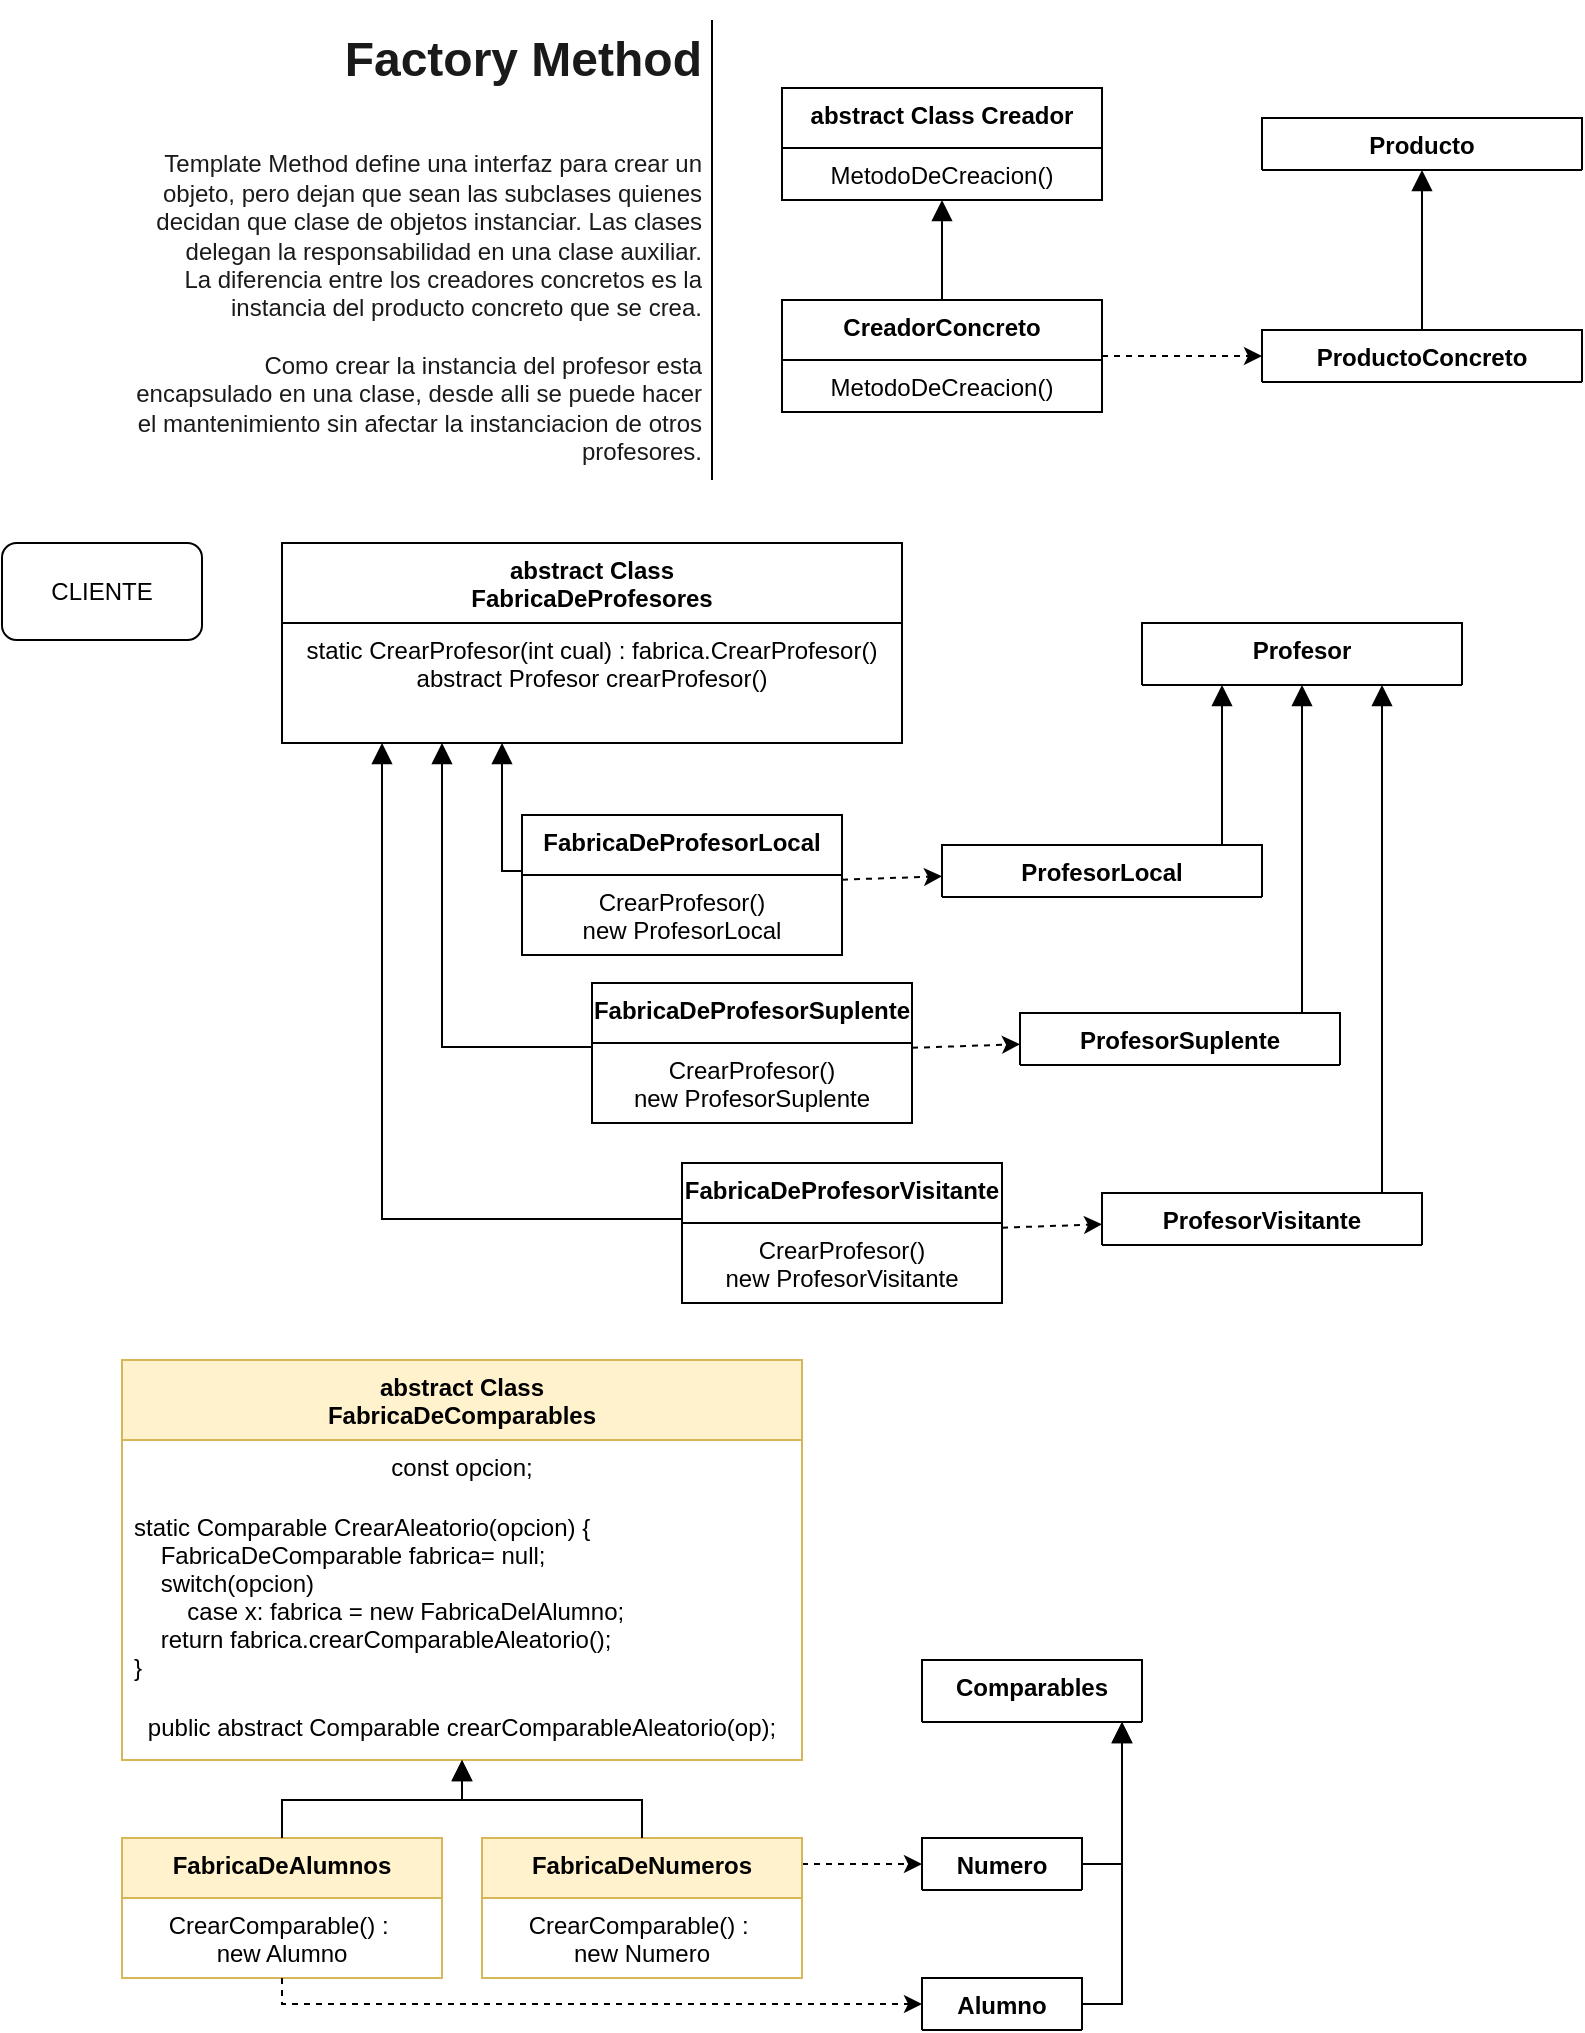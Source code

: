 <mxfile version="14.7.9" type="github" pages="2">
  <diagram name="3 Factory Method" id="yo1kNuvH8dFRnXLUA40o">
    <mxGraphModel dx="868" dy="463" grid="1" gridSize="10" guides="1" tooltips="1" connect="1" arrows="1" fold="1" page="1" pageScale="1" pageWidth="850" pageHeight="1100" math="0" shadow="0">
      <root>
        <mxCell id="AaRRUuPXGWxMk3QRpt-g-0" />
        <mxCell id="AaRRUuPXGWxMk3QRpt-g-1" parent="AaRRUuPXGWxMk3QRpt-g-0" />
        <mxCell id="AaRRUuPXGWxMk3QRpt-g-2" value="abstract Class Creador" style="swimlane;fontStyle=1;align=center;verticalAlign=top;childLayout=stackLayout;horizontal=1;startSize=30;horizontalStack=0;resizeParent=1;resizeParentMax=0;resizeLast=0;collapsible=1;marginBottom=0;" parent="AaRRUuPXGWxMk3QRpt-g-1" vertex="1">
          <mxGeometry x="410" y="44" width="160" height="56" as="geometry" />
        </mxCell>
        <mxCell id="AaRRUuPXGWxMk3QRpt-g-3" value="MetodoDeCreacion()" style="text;strokeColor=none;fillColor=none;align=center;verticalAlign=top;spacingLeft=4;spacingRight=4;overflow=hidden;rotatable=0;points=[[0,0.5],[1,0.5]];portConstraint=eastwest;" parent="AaRRUuPXGWxMk3QRpt-g-2" vertex="1">
          <mxGeometry y="30" width="160" height="26" as="geometry" />
        </mxCell>
        <mxCell id="AaRRUuPXGWxMk3QRpt-g-5" value="&lt;h1&gt;&lt;font color=&quot;#1a1a1a&quot;&gt;Factory Method&lt;/font&gt;&lt;/h1&gt;&lt;div&gt;&lt;br&gt;&lt;/div&gt;&lt;div&gt;&lt;font color=&quot;#1a1a1a&quot;&gt;Template Method&amp;nbsp;&lt;/font&gt;&lt;span&gt;&lt;font color=&quot;#1a1a1a&quot;&gt;define una interfaz para crear un objeto, pero&amp;nbsp;&lt;/font&gt;&lt;/span&gt;&lt;span style=&quot;color: rgb(26 , 26 , 26)&quot;&gt;dejan que sean las subclases quienes decidan que clase&amp;nbsp;&lt;/span&gt;&lt;span style=&quot;color: rgb(26 , 26 , 26)&quot;&gt;de objetos instanciar.&amp;nbsp;&lt;/span&gt;&lt;span&gt;&lt;font color=&quot;#1a1a1a&quot;&gt;Las clases delegan la responsabilidad en una&amp;nbsp;&lt;/font&gt;&lt;/span&gt;&lt;span style=&quot;color: rgb(26 , 26 , 26)&quot;&gt;clase auxiliar.&lt;/span&gt;&lt;/div&gt;&lt;div&gt;&lt;span style=&quot;color: rgb(26 , 26 , 26)&quot;&gt;La diferencia entre los creadores concretos es la instancia del producto concreto que se crea.&lt;/span&gt;&lt;/div&gt;&lt;div&gt;&lt;span style=&quot;color: rgb(26 , 26 , 26)&quot;&gt;&lt;br&gt;&lt;/span&gt;&lt;/div&gt;&lt;div&gt;&lt;span style=&quot;color: rgb(26 , 26 , 26)&quot;&gt;Como crear la instancia del profesor esta encapsulado en una clase, desde alli se puede hacer el mantenimiento sin afectar la instanciacion de otros profesores.&lt;/span&gt;&lt;/div&gt;&lt;p&gt;&lt;/p&gt;" style="text;html=1;strokeColor=none;fillColor=none;spacing=5;spacingTop=-20;whiteSpace=wrap;overflow=hidden;rounded=0;align=right;" parent="AaRRUuPXGWxMk3QRpt-g-1" vertex="1">
          <mxGeometry x="80" y="10" width="295" height="230" as="geometry" />
        </mxCell>
        <mxCell id="AaRRUuPXGWxMk3QRpt-g-6" value="ProductoConcreto" style="swimlane;fontStyle=1;align=center;verticalAlign=top;childLayout=stackLayout;horizontal=1;startSize=46;horizontalStack=0;resizeParent=1;resizeParentMax=0;resizeLast=0;collapsible=1;marginBottom=0;" parent="AaRRUuPXGWxMk3QRpt-g-1" vertex="1">
          <mxGeometry x="650" y="165" width="160" height="26" as="geometry" />
        </mxCell>
        <mxCell id="AaRRUuPXGWxMk3QRpt-g-9" value="" style="endArrow=none;html=1;endSize=8;entryX=1;entryY=0;entryDx=0;entryDy=0;exitX=1;exitY=1;exitDx=0;exitDy=0;" parent="AaRRUuPXGWxMk3QRpt-g-1" source="AaRRUuPXGWxMk3QRpt-g-5" target="AaRRUuPXGWxMk3QRpt-g-5" edge="1">
          <mxGeometry width="50" height="50" relative="1" as="geometry">
            <mxPoint x="470" y="230" as="sourcePoint" />
            <mxPoint x="520" y="180" as="targetPoint" />
          </mxGeometry>
        </mxCell>
        <mxCell id="AaRRUuPXGWxMk3QRpt-g-10" value="CreadorConcreto" style="swimlane;fontStyle=1;align=center;verticalAlign=top;childLayout=stackLayout;horizontal=1;startSize=30;horizontalStack=0;resizeParent=1;resizeParentMax=0;resizeLast=0;collapsible=1;marginBottom=0;" parent="AaRRUuPXGWxMk3QRpt-g-1" vertex="1">
          <mxGeometry x="410" y="150" width="160" height="56" as="geometry" />
        </mxCell>
        <mxCell id="AaRRUuPXGWxMk3QRpt-g-11" value="MetodoDeCreacion()" style="text;strokeColor=none;fillColor=none;align=center;verticalAlign=top;spacingLeft=4;spacingRight=4;overflow=hidden;rotatable=0;points=[[0,0.5],[1,0.5]];portConstraint=eastwest;" parent="AaRRUuPXGWxMk3QRpt-g-10" vertex="1">
          <mxGeometry y="30" width="160" height="26" as="geometry" />
        </mxCell>
        <mxCell id="AaRRUuPXGWxMk3QRpt-g-12" value="" style="endArrow=block;html=1;endFill=1;endSize=8;edgeStyle=orthogonalEdgeStyle;rounded=0;" parent="AaRRUuPXGWxMk3QRpt-g-1" source="AaRRUuPXGWxMk3QRpt-g-6" target="l-YtCy-cWZxPGC9DYye8-1" edge="1">
          <mxGeometry width="50" height="50" relative="1" as="geometry">
            <mxPoint x="255" y="193" as="sourcePoint" />
            <mxPoint x="305" y="143" as="targetPoint" />
          </mxGeometry>
        </mxCell>
        <mxCell id="AaRRUuPXGWxMk3QRpt-g-25" value="CLIENTE" style="rounded=1;whiteSpace=wrap;html=1;align=center;" parent="AaRRUuPXGWxMk3QRpt-g-1" vertex="1">
          <mxGeometry x="20" y="271.5" width="100" height="48.5" as="geometry" />
        </mxCell>
        <mxCell id="l-YtCy-cWZxPGC9DYye8-0" value="" style="endArrow=classic;html=1;dashed=1;" parent="AaRRUuPXGWxMk3QRpt-g-1" source="AaRRUuPXGWxMk3QRpt-g-10" target="AaRRUuPXGWxMk3QRpt-g-6" edge="1">
          <mxGeometry width="50" height="50" relative="1" as="geometry">
            <mxPoint x="380" y="126" as="sourcePoint" />
            <mxPoint x="430" y="76" as="targetPoint" />
          </mxGeometry>
        </mxCell>
        <mxCell id="l-YtCy-cWZxPGC9DYye8-1" value="Producto" style="swimlane;fontStyle=1;align=center;verticalAlign=top;childLayout=stackLayout;horizontal=1;startSize=46;horizontalStack=0;resizeParent=1;resizeParentMax=0;resizeLast=0;collapsible=1;marginBottom=0;" parent="AaRRUuPXGWxMk3QRpt-g-1" vertex="1">
          <mxGeometry x="650" y="59" width="160" height="26" as="geometry" />
        </mxCell>
        <mxCell id="l-YtCy-cWZxPGC9DYye8-3" value="" style="endArrow=block;html=1;endFill=1;endSize=8;edgeStyle=orthogonalEdgeStyle;rounded=0;" parent="AaRRUuPXGWxMk3QRpt-g-1" source="AaRRUuPXGWxMk3QRpt-g-10" target="AaRRUuPXGWxMk3QRpt-g-2" edge="1">
          <mxGeometry width="50" height="50" relative="1" as="geometry">
            <mxPoint x="255" y="193" as="sourcePoint" />
            <mxPoint x="305" y="143" as="targetPoint" />
          </mxGeometry>
        </mxCell>
        <mxCell id="l-YtCy-cWZxPGC9DYye8-4" value="abstract Class &#xa;FabricaDeProfesores" style="swimlane;fontStyle=1;align=center;verticalAlign=top;childLayout=stackLayout;horizontal=1;startSize=40;horizontalStack=0;resizeParent=1;resizeParentMax=0;resizeLast=0;collapsible=1;marginBottom=0;" parent="AaRRUuPXGWxMk3QRpt-g-1" vertex="1">
          <mxGeometry x="160" y="271.5" width="310" height="100" as="geometry" />
        </mxCell>
        <mxCell id="l-YtCy-cWZxPGC9DYye8-5" value="static CrearProfesor(int cual) : fabrica.CrearProfesor()&#xa;abstract Profesor crearProfesor()" style="text;strokeColor=none;fillColor=none;align=center;verticalAlign=top;spacingLeft=4;spacingRight=4;overflow=hidden;rotatable=0;points=[[0,0.5],[1,0.5]];portConstraint=eastwest;" parent="l-YtCy-cWZxPGC9DYye8-4" vertex="1">
          <mxGeometry y="40" width="310" height="60" as="geometry" />
        </mxCell>
        <mxCell id="l-YtCy-cWZxPGC9DYye8-6" value="ProfesorLocal" style="swimlane;fontStyle=1;align=center;verticalAlign=top;childLayout=stackLayout;horizontal=1;startSize=46;horizontalStack=0;resizeParent=1;resizeParentMax=0;resizeLast=0;collapsible=1;marginBottom=0;" parent="AaRRUuPXGWxMk3QRpt-g-1" vertex="1">
          <mxGeometry x="490" y="422.5" width="160" height="26" as="geometry" />
        </mxCell>
        <mxCell id="l-YtCy-cWZxPGC9DYye8-7" value="FabricaDeProfesorVisitante" style="swimlane;fontStyle=1;align=center;verticalAlign=top;childLayout=stackLayout;horizontal=1;startSize=30;horizontalStack=0;resizeParent=1;resizeParentMax=0;resizeLast=0;collapsible=1;marginBottom=0;" parent="AaRRUuPXGWxMk3QRpt-g-1" vertex="1">
          <mxGeometry x="360" y="581.5" width="160" height="70" as="geometry" />
        </mxCell>
        <mxCell id="l-YtCy-cWZxPGC9DYye8-27" value="CrearProfesor()&#xa;new ProfesorVisitante" style="text;strokeColor=none;fillColor=none;align=center;verticalAlign=top;spacingLeft=4;spacingRight=4;overflow=hidden;rotatable=0;points=[[0,0.5],[1,0.5]];portConstraint=eastwest;" parent="l-YtCy-cWZxPGC9DYye8-7" vertex="1">
          <mxGeometry y="30" width="160" height="40" as="geometry" />
        </mxCell>
        <mxCell id="l-YtCy-cWZxPGC9DYye8-9" value="" style="endArrow=block;html=1;endFill=1;endSize=8;edgeStyle=orthogonalEdgeStyle;rounded=0;" parent="AaRRUuPXGWxMk3QRpt-g-1" source="l-YtCy-cWZxPGC9DYye8-6" target="l-YtCy-cWZxPGC9DYye8-11" edge="1">
          <mxGeometry width="50" height="50" relative="1" as="geometry">
            <mxPoint x="287.5" y="450.5" as="sourcePoint" />
            <mxPoint x="550" y="341.5" as="targetPoint" />
            <Array as="points">
              <mxPoint x="630" y="421.5" />
              <mxPoint x="630" y="421.5" />
            </Array>
          </mxGeometry>
        </mxCell>
        <mxCell id="l-YtCy-cWZxPGC9DYye8-10" value="" style="endArrow=classic;html=1;dashed=1;" parent="AaRRUuPXGWxMk3QRpt-g-1" source="l-YtCy-cWZxPGC9DYye8-16" target="l-YtCy-cWZxPGC9DYye8-6" edge="1">
          <mxGeometry width="50" height="50" relative="1" as="geometry">
            <mxPoint x="412.5" y="383.5" as="sourcePoint" />
            <mxPoint x="462.5" y="333.5" as="targetPoint" />
          </mxGeometry>
        </mxCell>
        <mxCell id="l-YtCy-cWZxPGC9DYye8-11" value="Profesor" style="swimlane;fontStyle=1;align=center;verticalAlign=top;childLayout=stackLayout;horizontal=1;startSize=70;horizontalStack=0;resizeParent=1;resizeParentMax=0;resizeLast=0;collapsible=1;marginBottom=0;" parent="AaRRUuPXGWxMk3QRpt-g-1" vertex="1">
          <mxGeometry x="590" y="311.5" width="160" height="31" as="geometry" />
        </mxCell>
        <mxCell id="l-YtCy-cWZxPGC9DYye8-12" value="" style="endArrow=block;html=1;endFill=1;endSize=8;edgeStyle=orthogonalEdgeStyle;rounded=0;" parent="AaRRUuPXGWxMk3QRpt-g-1" source="l-YtCy-cWZxPGC9DYye8-7" target="l-YtCy-cWZxPGC9DYye8-4" edge="1">
          <mxGeometry width="50" height="50" relative="1" as="geometry">
            <mxPoint x="287.5" y="450.5" as="sourcePoint" />
            <mxPoint x="337.5" y="400.5" as="targetPoint" />
            <Array as="points">
              <mxPoint x="210" y="609.5" />
            </Array>
          </mxGeometry>
        </mxCell>
        <mxCell id="l-YtCy-cWZxPGC9DYye8-13" value="FabricaDeProfesorSuplente" style="swimlane;fontStyle=1;align=center;verticalAlign=top;childLayout=stackLayout;horizontal=1;startSize=30;horizontalStack=0;resizeParent=1;resizeParentMax=0;resizeLast=0;collapsible=1;marginBottom=0;" parent="AaRRUuPXGWxMk3QRpt-g-1" vertex="1">
          <mxGeometry x="315" y="491.5" width="160" height="70" as="geometry" />
        </mxCell>
        <mxCell id="l-YtCy-cWZxPGC9DYye8-26" value="CrearProfesor()&#xa;new ProfesorSuplente" style="text;strokeColor=none;fillColor=none;align=center;verticalAlign=top;spacingLeft=4;spacingRight=4;overflow=hidden;rotatable=0;points=[[0,0.5],[1,0.5]];portConstraint=eastwest;" parent="l-YtCy-cWZxPGC9DYye8-13" vertex="1">
          <mxGeometry y="30" width="160" height="40" as="geometry" />
        </mxCell>
        <mxCell id="l-YtCy-cWZxPGC9DYye8-15" value="" style="endArrow=block;html=1;endFill=1;endSize=8;edgeStyle=orthogonalEdgeStyle;rounded=0;" parent="AaRRUuPXGWxMk3QRpt-g-1" source="l-YtCy-cWZxPGC9DYye8-13" target="l-YtCy-cWZxPGC9DYye8-4" edge="1">
          <mxGeometry width="50" height="50" relative="1" as="geometry">
            <mxPoint x="287.5" y="450.5" as="sourcePoint" />
            <mxPoint x="337.5" y="400.5" as="targetPoint" />
            <Array as="points">
              <mxPoint x="240" y="523.5" />
            </Array>
          </mxGeometry>
        </mxCell>
        <mxCell id="l-YtCy-cWZxPGC9DYye8-16" value="FabricaDeProfesorLocal" style="swimlane;fontStyle=1;align=center;verticalAlign=top;childLayout=stackLayout;horizontal=1;startSize=30;horizontalStack=0;resizeParent=1;resizeParentMax=0;resizeLast=0;collapsible=1;marginBottom=0;" parent="AaRRUuPXGWxMk3QRpt-g-1" vertex="1">
          <mxGeometry x="280" y="407.5" width="160" height="70" as="geometry" />
        </mxCell>
        <mxCell id="l-YtCy-cWZxPGC9DYye8-17" value="CrearProfesor()&#xa;new ProfesorLocal" style="text;strokeColor=none;fillColor=none;align=center;verticalAlign=top;spacingLeft=4;spacingRight=4;overflow=hidden;rotatable=0;points=[[0,0.5],[1,0.5]];portConstraint=eastwest;" parent="l-YtCy-cWZxPGC9DYye8-16" vertex="1">
          <mxGeometry y="30" width="160" height="40" as="geometry" />
        </mxCell>
        <mxCell id="l-YtCy-cWZxPGC9DYye8-18" value="" style="endArrow=block;html=1;endFill=1;endSize=8;edgeStyle=orthogonalEdgeStyle;rounded=0;" parent="AaRRUuPXGWxMk3QRpt-g-1" source="l-YtCy-cWZxPGC9DYye8-16" target="l-YtCy-cWZxPGC9DYye8-4" edge="1">
          <mxGeometry width="50" height="50" relative="1" as="geometry">
            <mxPoint x="287.5" y="450.5" as="sourcePoint" />
            <mxPoint x="337.5" y="400.5" as="targetPoint" />
            <Array as="points">
              <mxPoint x="270" y="435.5" />
            </Array>
          </mxGeometry>
        </mxCell>
        <mxCell id="l-YtCy-cWZxPGC9DYye8-19" value="ProfesorSuplente" style="swimlane;fontStyle=1;align=center;verticalAlign=top;childLayout=stackLayout;horizontal=1;startSize=46;horizontalStack=0;resizeParent=1;resizeParentMax=0;resizeLast=0;collapsible=1;marginBottom=0;" parent="AaRRUuPXGWxMk3QRpt-g-1" vertex="1">
          <mxGeometry x="529" y="506.5" width="160" height="26" as="geometry" />
        </mxCell>
        <mxCell id="l-YtCy-cWZxPGC9DYye8-20" value="ProfesorVisitante" style="swimlane;fontStyle=1;align=center;verticalAlign=top;childLayout=stackLayout;horizontal=1;startSize=46;horizontalStack=0;resizeParent=1;resizeParentMax=0;resizeLast=0;collapsible=1;marginBottom=0;" parent="AaRRUuPXGWxMk3QRpt-g-1" vertex="1">
          <mxGeometry x="570" y="596.5" width="160" height="26" as="geometry" />
        </mxCell>
        <mxCell id="l-YtCy-cWZxPGC9DYye8-21" value="" style="endArrow=classic;html=1;dashed=1;" parent="AaRRUuPXGWxMk3QRpt-g-1" source="l-YtCy-cWZxPGC9DYye8-13" target="l-YtCy-cWZxPGC9DYye8-19" edge="1">
          <mxGeometry width="50" height="50" relative="1" as="geometry">
            <mxPoint x="412.5" y="383.5" as="sourcePoint" />
            <mxPoint x="462.5" y="333.5" as="targetPoint" />
          </mxGeometry>
        </mxCell>
        <mxCell id="l-YtCy-cWZxPGC9DYye8-22" value="" style="endArrow=classic;html=1;dashed=1;" parent="AaRRUuPXGWxMk3QRpt-g-1" source="l-YtCy-cWZxPGC9DYye8-7" target="l-YtCy-cWZxPGC9DYye8-20" edge="1">
          <mxGeometry width="50" height="50" relative="1" as="geometry">
            <mxPoint x="412.5" y="383.5" as="sourcePoint" />
            <mxPoint x="462.5" y="333.5" as="targetPoint" />
          </mxGeometry>
        </mxCell>
        <mxCell id="l-YtCy-cWZxPGC9DYye8-24" value="" style="endArrow=block;html=1;endFill=1;endSize=8;edgeStyle=orthogonalEdgeStyle;rounded=0;exitX=0.5;exitY=0;exitDx=0;exitDy=0;" parent="AaRRUuPXGWxMk3QRpt-g-1" source="l-YtCy-cWZxPGC9DYye8-19" target="l-YtCy-cWZxPGC9DYye8-11" edge="1">
          <mxGeometry width="50" height="50" relative="1" as="geometry">
            <mxPoint x="287.5" y="450.5" as="sourcePoint" />
            <mxPoint x="337.5" y="400.5" as="targetPoint" />
            <Array as="points">
              <mxPoint x="670" y="506.5" />
            </Array>
          </mxGeometry>
        </mxCell>
        <mxCell id="l-YtCy-cWZxPGC9DYye8-25" value="" style="endArrow=block;html=1;endFill=1;endSize=8;edgeStyle=orthogonalEdgeStyle;rounded=0;exitX=0.5;exitY=0;exitDx=0;exitDy=0;" parent="AaRRUuPXGWxMk3QRpt-g-1" source="l-YtCy-cWZxPGC9DYye8-20" target="l-YtCy-cWZxPGC9DYye8-11" edge="1">
          <mxGeometry width="50" height="50" relative="1" as="geometry">
            <mxPoint x="287.5" y="450.5" as="sourcePoint" />
            <mxPoint x="840" y="471.5" as="targetPoint" />
            <Array as="points">
              <mxPoint x="710" y="596.5" />
            </Array>
          </mxGeometry>
        </mxCell>
        <mxCell id="RKG4aWZJy6zWeopK65yn-0" value="abstract Class &#xa;FabricaDeComparables" style="swimlane;fontStyle=1;align=center;verticalAlign=top;childLayout=stackLayout;horizontal=1;startSize=40;horizontalStack=0;resizeParent=1;resizeParentMax=0;resizeLast=0;collapsible=1;marginBottom=0;fillColor=#fff2cc;strokeColor=#d6b656;" parent="AaRRUuPXGWxMk3QRpt-g-1" vertex="1">
          <mxGeometry x="80" y="680" width="340" height="200" as="geometry" />
        </mxCell>
        <mxCell id="qicBE32RqtO6efbUKPAv-0" value="const opcion;" style="text;strokeColor=none;fillColor=none;align=center;verticalAlign=top;spacingLeft=4;spacingRight=4;overflow=hidden;rotatable=0;points=[[0,0.5],[1,0.5]];portConstraint=eastwest;" vertex="1" parent="RKG4aWZJy6zWeopK65yn-0">
          <mxGeometry y="40" width="340" height="30" as="geometry" />
        </mxCell>
        <mxCell id="RKG4aWZJy6zWeopK65yn-1" value="static Comparable CrearAleatorio(opcion) {&#xa;    FabricaDeComparable fabrica= null;&#xa;    switch(opcion)&#xa;        case x: fabrica = new FabricaDelAlumno;&#xa;    return fabrica.crearComparableAleatorio();&#xa;}" style="text;strokeColor=none;fillColor=none;align=left;verticalAlign=top;spacingLeft=4;spacingRight=4;overflow=hidden;rotatable=0;points=[[0,0.5],[1,0.5]];portConstraint=eastwest;" parent="RKG4aWZJy6zWeopK65yn-0" vertex="1">
          <mxGeometry y="70" width="340" height="100" as="geometry" />
        </mxCell>
        <mxCell id="qicBE32RqtO6efbUKPAv-1" value="public abstract Comparable crearComparableAleatorio(op);" style="text;strokeColor=none;fillColor=none;align=center;verticalAlign=top;spacingLeft=4;spacingRight=4;overflow=hidden;rotatable=0;points=[[0,0.5],[1,0.5]];portConstraint=eastwest;" vertex="1" parent="RKG4aWZJy6zWeopK65yn-0">
          <mxGeometry y="170" width="340" height="30" as="geometry" />
        </mxCell>
        <mxCell id="RKG4aWZJy6zWeopK65yn-2" value="Numero" style="swimlane;fontStyle=1;align=center;verticalAlign=top;childLayout=stackLayout;horizontal=1;startSize=46;horizontalStack=0;resizeParent=1;resizeParentMax=0;resizeLast=0;collapsible=1;marginBottom=0;" parent="AaRRUuPXGWxMk3QRpt-g-1" vertex="1">
          <mxGeometry x="480" y="919" width="80" height="26" as="geometry" />
        </mxCell>
        <mxCell id="RKG4aWZJy6zWeopK65yn-5" value="" style="endArrow=block;html=1;endFill=1;endSize=8;edgeStyle=orthogonalEdgeStyle;rounded=0;" parent="AaRRUuPXGWxMk3QRpt-g-1" source="RKG4aWZJy6zWeopK65yn-2" target="RKG4aWZJy6zWeopK65yn-7" edge="1">
          <mxGeometry width="50" height="50" relative="1" as="geometry">
            <mxPoint x="257.5" y="969" as="sourcePoint" />
            <mxPoint x="520" y="860" as="targetPoint" />
            <Array as="points">
              <mxPoint x="580" y="932" />
            </Array>
          </mxGeometry>
        </mxCell>
        <mxCell id="RKG4aWZJy6zWeopK65yn-6" value="" style="endArrow=classic;html=1;dashed=1;edgeStyle=orthogonalEdgeStyle;rounded=0;" parent="AaRRUuPXGWxMk3QRpt-g-1" source="RKG4aWZJy6zWeopK65yn-12" target="RKG4aWZJy6zWeopK65yn-2" edge="1">
          <mxGeometry width="50" height="50" relative="1" as="geometry">
            <mxPoint x="382.5" y="902" as="sourcePoint" />
            <mxPoint x="432.5" y="852" as="targetPoint" />
            <Array as="points">
              <mxPoint x="430" y="932" />
              <mxPoint x="430" y="932" />
            </Array>
          </mxGeometry>
        </mxCell>
        <mxCell id="RKG4aWZJy6zWeopK65yn-7" value="Comparables" style="swimlane;fontStyle=1;align=center;verticalAlign=top;childLayout=stackLayout;horizontal=1;startSize=70;horizontalStack=0;resizeParent=1;resizeParentMax=0;resizeLast=0;collapsible=1;marginBottom=0;" parent="AaRRUuPXGWxMk3QRpt-g-1" vertex="1">
          <mxGeometry x="480" y="830" width="110" height="31" as="geometry" />
        </mxCell>
        <mxCell id="RKG4aWZJy6zWeopK65yn-9" value="FabricaDeAlumnos" style="swimlane;fontStyle=1;align=center;verticalAlign=top;childLayout=stackLayout;horizontal=1;startSize=30;horizontalStack=0;resizeParent=1;resizeParentMax=0;resizeLast=0;collapsible=1;marginBottom=0;fillColor=#fff2cc;strokeColor=#d6b656;" parent="AaRRUuPXGWxMk3QRpt-g-1" vertex="1">
          <mxGeometry x="80" y="919" width="160" height="70" as="geometry" />
        </mxCell>
        <mxCell id="RKG4aWZJy6zWeopK65yn-21" value="CrearComparable() : &#xa;new Alumno" style="text;strokeColor=none;fillColor=none;align=center;verticalAlign=top;spacingLeft=4;spacingRight=4;overflow=hidden;rotatable=0;points=[[0,0.5],[1,0.5]];portConstraint=eastwest;" parent="RKG4aWZJy6zWeopK65yn-9" vertex="1">
          <mxGeometry y="30" width="160" height="40" as="geometry" />
        </mxCell>
        <mxCell id="RKG4aWZJy6zWeopK65yn-11" value="" style="endArrow=block;html=1;endFill=1;endSize=8;edgeStyle=orthogonalEdgeStyle;rounded=0;" parent="AaRRUuPXGWxMk3QRpt-g-1" source="RKG4aWZJy6zWeopK65yn-9" target="RKG4aWZJy6zWeopK65yn-0" edge="1">
          <mxGeometry width="50" height="50" relative="1" as="geometry">
            <mxPoint x="257.5" y="969" as="sourcePoint" />
            <mxPoint x="307.5" y="919" as="targetPoint" />
            <Array as="points">
              <mxPoint x="160" y="900" />
              <mxPoint x="250" y="900" />
            </Array>
          </mxGeometry>
        </mxCell>
        <mxCell id="RKG4aWZJy6zWeopK65yn-12" value="FabricaDeNumeros" style="swimlane;fontStyle=1;align=center;verticalAlign=top;childLayout=stackLayout;horizontal=1;startSize=30;horizontalStack=0;resizeParent=1;resizeParentMax=0;resizeLast=0;collapsible=1;marginBottom=0;fillColor=#fff2cc;strokeColor=#d6b656;" parent="AaRRUuPXGWxMk3QRpt-g-1" vertex="1">
          <mxGeometry x="260" y="919" width="160" height="70" as="geometry" />
        </mxCell>
        <mxCell id="RKG4aWZJy6zWeopK65yn-13" value="CrearComparable() : &#xa;new Numero" style="text;strokeColor=none;fillColor=none;align=center;verticalAlign=top;spacingLeft=4;spacingRight=4;overflow=hidden;rotatable=0;points=[[0,0.5],[1,0.5]];portConstraint=eastwest;" parent="RKG4aWZJy6zWeopK65yn-12" vertex="1">
          <mxGeometry y="30" width="160" height="40" as="geometry" />
        </mxCell>
        <mxCell id="RKG4aWZJy6zWeopK65yn-14" value="" style="endArrow=block;html=1;endFill=1;endSize=8;edgeStyle=orthogonalEdgeStyle;rounded=0;" parent="AaRRUuPXGWxMk3QRpt-g-1" source="RKG4aWZJy6zWeopK65yn-12" target="RKG4aWZJy6zWeopK65yn-0" edge="1">
          <mxGeometry width="50" height="50" relative="1" as="geometry">
            <mxPoint x="257.5" y="969" as="sourcePoint" />
            <mxPoint x="307.5" y="919" as="targetPoint" />
            <Array as="points">
              <mxPoint x="340" y="900" />
              <mxPoint x="250" y="900" />
            </Array>
          </mxGeometry>
        </mxCell>
        <mxCell id="RKG4aWZJy6zWeopK65yn-15" value="Alumno" style="swimlane;fontStyle=1;align=center;verticalAlign=top;childLayout=stackLayout;horizontal=1;startSize=46;horizontalStack=0;resizeParent=1;resizeParentMax=0;resizeLast=0;collapsible=1;marginBottom=0;" parent="AaRRUuPXGWxMk3QRpt-g-1" vertex="1">
          <mxGeometry x="480" y="989" width="80" height="26" as="geometry" />
        </mxCell>
        <mxCell id="RKG4aWZJy6zWeopK65yn-17" value="" style="endArrow=classic;html=1;dashed=1;edgeStyle=orthogonalEdgeStyle;rounded=0;" parent="AaRRUuPXGWxMk3QRpt-g-1" source="RKG4aWZJy6zWeopK65yn-9" target="RKG4aWZJy6zWeopK65yn-15" edge="1">
          <mxGeometry width="50" height="50" relative="1" as="geometry">
            <mxPoint x="382.5" y="902" as="sourcePoint" />
            <mxPoint x="432.5" y="852" as="targetPoint" />
            <Array as="points">
              <mxPoint x="160" y="1002" />
            </Array>
          </mxGeometry>
        </mxCell>
        <mxCell id="RKG4aWZJy6zWeopK65yn-19" value="" style="endArrow=block;html=1;endFill=1;endSize=8;edgeStyle=orthogonalEdgeStyle;rounded=0;" parent="AaRRUuPXGWxMk3QRpt-g-1" source="RKG4aWZJy6zWeopK65yn-15" target="RKG4aWZJy6zWeopK65yn-7" edge="1">
          <mxGeometry width="50" height="50" relative="1" as="geometry">
            <mxPoint x="257.5" y="969" as="sourcePoint" />
            <mxPoint x="307.5" y="919" as="targetPoint" />
            <Array as="points">
              <mxPoint x="580" y="1002" />
            </Array>
          </mxGeometry>
        </mxCell>
      </root>
    </mxGraphModel>
  </diagram>
  <diagram id="Aj2XoQUoZmyuWujq1AzN" name="3 Observer">
    <mxGraphModel dx="868" dy="520" grid="1" gridSize="10" guides="1" tooltips="1" connect="1" arrows="1" fold="1" page="1" pageScale="1" pageWidth="850" pageHeight="1100" math="0" shadow="0">
      <root>
        <mxCell id="QsLPCnkqtUDwlWqzrG-L-0" />
        <mxCell id="QsLPCnkqtUDwlWqzrG-L-1" parent="QsLPCnkqtUDwlWqzrG-L-0" />
        <mxCell id="QsLPCnkqtUDwlWqzrG-L-2" value="Sujeto" style="swimlane;fontStyle=1;align=center;verticalAlign=top;childLayout=stackLayout;horizontal=1;startSize=30;horizontalStack=0;resizeParent=1;resizeParentMax=0;resizeLast=0;collapsible=1;marginBottom=0;" vertex="1" parent="QsLPCnkqtUDwlWqzrG-L-1">
          <mxGeometry x="410" y="10" width="160" height="108" as="geometry" />
        </mxCell>
        <mxCell id="QsLPCnkqtUDwlWqzrG-L-3" value="Agregar()" style="text;strokeColor=none;fillColor=none;align=center;verticalAlign=top;spacingLeft=4;spacingRight=4;overflow=hidden;rotatable=0;points=[[0,0.5],[1,0.5]];portConstraint=eastwest;" vertex="1" parent="QsLPCnkqtUDwlWqzrG-L-2">
          <mxGeometry y="30" width="160" height="26" as="geometry" />
        </mxCell>
        <mxCell id="QsLPCnkqtUDwlWqzrG-L-4" value="Quitar()" style="text;strokeColor=none;fillColor=none;align=center;verticalAlign=top;spacingLeft=4;spacingRight=4;overflow=hidden;rotatable=0;points=[[0,0.5],[1,0.5]];portConstraint=eastwest;" vertex="1" parent="QsLPCnkqtUDwlWqzrG-L-2">
          <mxGeometry y="56" width="160" height="26" as="geometry" />
        </mxCell>
        <mxCell id="QsLPCnkqtUDwlWqzrG-L-5" value="Notificar()" style="text;strokeColor=none;fillColor=none;align=center;verticalAlign=top;spacingLeft=4;spacingRight=4;overflow=hidden;rotatable=0;points=[[0,0.5],[1,0.5]];portConstraint=eastwest;" vertex="1" parent="QsLPCnkqtUDwlWqzrG-L-2">
          <mxGeometry y="82" width="160" height="26" as="geometry" />
        </mxCell>
        <mxCell id="QsLPCnkqtUDwlWqzrG-L-6" value="&lt;h1&gt;&lt;font color=&quot;#1a1a1a&quot;&gt;Observer&lt;/font&gt;&lt;/h1&gt;&lt;div&gt;Define una dependencia de uno a muchos &lt;br&gt;entre objetos, de forma que cuando un objeto cambie de&amp;nbsp;estado se notifique y se actualicen automáticamente todos los objetos que dependan de él&lt;br&gt;&lt;/div&gt;&lt;p&gt;&lt;/p&gt;" style="text;html=1;strokeColor=none;fillColor=none;spacing=5;spacingTop=-20;whiteSpace=wrap;overflow=hidden;rounded=0;align=right;" vertex="1" parent="QsLPCnkqtUDwlWqzrG-L-1">
          <mxGeometry x="80" y="10" width="295" height="230" as="geometry" />
        </mxCell>
        <mxCell id="QsLPCnkqtUDwlWqzrG-L-7" value="ProductoConcreto" style="swimlane;fontStyle=1;align=center;verticalAlign=top;childLayout=stackLayout;horizontal=1;startSize=46;horizontalStack=0;resizeParent=1;resizeParentMax=0;resizeLast=0;collapsible=1;marginBottom=0;" vertex="1" parent="QsLPCnkqtUDwlWqzrG-L-1">
          <mxGeometry x="650" y="152" width="160" height="26" as="geometry" />
        </mxCell>
        <mxCell id="QsLPCnkqtUDwlWqzrG-L-8" value="" style="endArrow=none;html=1;endSize=8;entryX=1;entryY=0;entryDx=0;entryDy=0;exitX=1;exitY=1;exitDx=0;exitDy=0;" edge="1" parent="QsLPCnkqtUDwlWqzrG-L-1" source="QsLPCnkqtUDwlWqzrG-L-6" target="QsLPCnkqtUDwlWqzrG-L-6">
          <mxGeometry width="50" height="50" relative="1" as="geometry">
            <mxPoint x="470" y="230" as="sourcePoint" />
            <mxPoint x="520" y="180" as="targetPoint" />
          </mxGeometry>
        </mxCell>
        <mxCell id="QsLPCnkqtUDwlWqzrG-L-9" value="SujetoConcreto" style="swimlane;fontStyle=1;align=center;verticalAlign=top;childLayout=stackLayout;horizontal=1;startSize=56;horizontalStack=0;resizeParent=1;resizeParentMax=0;resizeLast=0;collapsible=1;marginBottom=0;" vertex="1" parent="QsLPCnkqtUDwlWqzrG-L-1">
          <mxGeometry x="410" y="150" width="160" height="30" as="geometry" />
        </mxCell>
        <mxCell id="QsLPCnkqtUDwlWqzrG-L-10" value="" style="endArrow=block;html=1;endFill=1;endSize=8;edgeStyle=orthogonalEdgeStyle;rounded=0;" edge="1" parent="QsLPCnkqtUDwlWqzrG-L-1" source="QsLPCnkqtUDwlWqzrG-L-7" target="QsLPCnkqtUDwlWqzrG-L-13">
          <mxGeometry width="50" height="50" relative="1" as="geometry">
            <mxPoint x="255" y="193" as="sourcePoint" />
            <mxPoint x="305" y="143" as="targetPoint" />
          </mxGeometry>
        </mxCell>
        <mxCell id="QsLPCnkqtUDwlWqzrG-L-11" value="CLIENTE" style="rounded=1;whiteSpace=wrap;html=1;align=center;" vertex="1" parent="QsLPCnkqtUDwlWqzrG-L-1">
          <mxGeometry x="20" y="271.5" width="100" height="48.5" as="geometry" />
        </mxCell>
        <mxCell id="QsLPCnkqtUDwlWqzrG-L-12" value="" style="endArrow=none;html=1;dashed=1;startArrow=classic;startFill=1;endFill=0;" edge="1" parent="QsLPCnkqtUDwlWqzrG-L-1" source="QsLPCnkqtUDwlWqzrG-L-9" target="QsLPCnkqtUDwlWqzrG-L-7">
          <mxGeometry width="50" height="50" relative="1" as="geometry">
            <mxPoint x="380" y="126" as="sourcePoint" />
            <mxPoint x="430" y="76" as="targetPoint" />
          </mxGeometry>
        </mxCell>
        <mxCell id="QsLPCnkqtUDwlWqzrG-L-13" value="Observardor" style="swimlane;fontStyle=1;align=center;verticalAlign=top;childLayout=stackLayout;horizontal=1;startSize=31;horizontalStack=0;resizeParent=1;resizeParentMax=0;resizeLast=0;collapsible=1;marginBottom=0;" vertex="1" parent="QsLPCnkqtUDwlWqzrG-L-1">
          <mxGeometry x="650" y="35.5" width="160" height="57" as="geometry" />
        </mxCell>
        <mxCell id="QsLPCnkqtUDwlWqzrG-L-14" value="Actualizar()" style="text;strokeColor=none;fillColor=none;align=center;verticalAlign=top;spacingLeft=4;spacingRight=4;overflow=hidden;rotatable=0;points=[[0,0.5],[1,0.5]];portConstraint=eastwest;" vertex="1" parent="QsLPCnkqtUDwlWqzrG-L-13">
          <mxGeometry y="31" width="160" height="26" as="geometry" />
        </mxCell>
        <mxCell id="QsLPCnkqtUDwlWqzrG-L-15" value="" style="endArrow=block;html=1;endFill=1;endSize=8;edgeStyle=orthogonalEdgeStyle;rounded=0;" edge="1" parent="QsLPCnkqtUDwlWqzrG-L-1" source="QsLPCnkqtUDwlWqzrG-L-9" target="QsLPCnkqtUDwlWqzrG-L-2">
          <mxGeometry width="50" height="50" relative="1" as="geometry">
            <mxPoint x="255" y="193" as="sourcePoint" />
            <mxPoint x="305" y="143" as="targetPoint" />
          </mxGeometry>
        </mxCell>
        <mxCell id="QsLPCnkqtUDwlWqzrG-L-16" value="" style="endArrow=none;html=1;dashed=1;startArrow=diamond;startFill=1;endFill=0;" edge="1" parent="QsLPCnkqtUDwlWqzrG-L-1" source="QsLPCnkqtUDwlWqzrG-L-2" target="QsLPCnkqtUDwlWqzrG-L-13">
          <mxGeometry width="50" height="50" relative="1" as="geometry">
            <mxPoint x="380" y="126" as="sourcePoint" />
            <mxPoint x="430" y="76" as="targetPoint" />
          </mxGeometry>
        </mxCell>
        <mxCell id="QsLPCnkqtUDwlWqzrG-L-17" value="Sujeto" style="swimlane;fontStyle=1;align=center;verticalAlign=top;childLayout=stackLayout;horizontal=1;startSize=30;horizontalStack=0;resizeParent=1;resizeParentMax=0;resizeLast=0;collapsible=1;marginBottom=0;" vertex="1" parent="QsLPCnkqtUDwlWqzrG-L-1">
          <mxGeometry x="170" y="280" width="160" height="108" as="geometry" />
        </mxCell>
        <mxCell id="QsLPCnkqtUDwlWqzrG-L-18" value="Agregar()" style="text;strokeColor=none;fillColor=none;align=center;verticalAlign=top;spacingLeft=4;spacingRight=4;overflow=hidden;rotatable=0;points=[[0,0.5],[1,0.5]];portConstraint=eastwest;" vertex="1" parent="QsLPCnkqtUDwlWqzrG-L-17">
          <mxGeometry y="30" width="160" height="26" as="geometry" />
        </mxCell>
        <mxCell id="QsLPCnkqtUDwlWqzrG-L-19" value="Quitar()" style="text;strokeColor=none;fillColor=none;align=center;verticalAlign=top;spacingLeft=4;spacingRight=4;overflow=hidden;rotatable=0;points=[[0,0.5],[1,0.5]];portConstraint=eastwest;" vertex="1" parent="QsLPCnkqtUDwlWqzrG-L-17">
          <mxGeometry y="56" width="160" height="26" as="geometry" />
        </mxCell>
        <mxCell id="QsLPCnkqtUDwlWqzrG-L-20" value="Notificar()" style="text;strokeColor=none;fillColor=none;align=center;verticalAlign=top;spacingLeft=4;spacingRight=4;overflow=hidden;rotatable=0;points=[[0,0.5],[1,0.5]];portConstraint=eastwest;" vertex="1" parent="QsLPCnkqtUDwlWqzrG-L-17">
          <mxGeometry y="82" width="160" height="26" as="geometry" />
        </mxCell>
        <mxCell id="QsLPCnkqtUDwlWqzrG-L-21" value="ProductoConcreto" style="swimlane;fontStyle=1;align=center;verticalAlign=top;childLayout=stackLayout;horizontal=1;startSize=46;horizontalStack=0;resizeParent=1;resizeParentMax=0;resizeLast=0;collapsible=1;marginBottom=0;" vertex="1" parent="QsLPCnkqtUDwlWqzrG-L-1">
          <mxGeometry x="410" y="420" width="160" height="28" as="geometry" />
        </mxCell>
        <mxCell id="QsLPCnkqtUDwlWqzrG-L-22" value="SujetoConcreto" style="swimlane;fontStyle=1;align=center;verticalAlign=top;childLayout=stackLayout;horizontal=1;startSize=56;horizontalStack=0;resizeParent=1;resizeParentMax=0;resizeLast=0;collapsible=1;marginBottom=0;" vertex="1" parent="QsLPCnkqtUDwlWqzrG-L-1">
          <mxGeometry x="170" y="420" width="160" height="30" as="geometry" />
        </mxCell>
        <mxCell id="QsLPCnkqtUDwlWqzrG-L-23" value="" style="endArrow=block;html=1;endFill=1;endSize=8;edgeStyle=orthogonalEdgeStyle;rounded=0;" edge="1" parent="QsLPCnkqtUDwlWqzrG-L-1" source="QsLPCnkqtUDwlWqzrG-L-21" target="QsLPCnkqtUDwlWqzrG-L-25">
          <mxGeometry width="50" height="50" relative="1" as="geometry">
            <mxPoint x="15" y="463" as="sourcePoint" />
            <mxPoint x="65" y="413" as="targetPoint" />
          </mxGeometry>
        </mxCell>
        <mxCell id="QsLPCnkqtUDwlWqzrG-L-24" value="" style="endArrow=none;html=1;dashed=1;startArrow=classic;startFill=1;endFill=0;" edge="1" parent="QsLPCnkqtUDwlWqzrG-L-1" source="QsLPCnkqtUDwlWqzrG-L-22" target="QsLPCnkqtUDwlWqzrG-L-21">
          <mxGeometry width="50" height="50" relative="1" as="geometry">
            <mxPoint x="140" y="396" as="sourcePoint" />
            <mxPoint x="190" y="346" as="targetPoint" />
          </mxGeometry>
        </mxCell>
        <mxCell id="QsLPCnkqtUDwlWqzrG-L-25" value="Observador" style="swimlane;fontStyle=1;align=center;verticalAlign=top;childLayout=stackLayout;horizontal=1;startSize=31;horizontalStack=0;resizeParent=1;resizeParentMax=0;resizeLast=0;collapsible=1;marginBottom=0;" vertex="1" parent="QsLPCnkqtUDwlWqzrG-L-1">
          <mxGeometry x="410" y="305.5" width="160" height="57" as="geometry" />
        </mxCell>
        <mxCell id="QsLPCnkqtUDwlWqzrG-L-26" value="Actualizar()" style="text;strokeColor=none;fillColor=none;align=center;verticalAlign=top;spacingLeft=4;spacingRight=4;overflow=hidden;rotatable=0;points=[[0,0.5],[1,0.5]];portConstraint=eastwest;" vertex="1" parent="QsLPCnkqtUDwlWqzrG-L-25">
          <mxGeometry y="31" width="160" height="26" as="geometry" />
        </mxCell>
        <mxCell id="QsLPCnkqtUDwlWqzrG-L-27" value="" style="endArrow=block;html=1;endFill=1;endSize=8;edgeStyle=orthogonalEdgeStyle;rounded=0;" edge="1" parent="QsLPCnkqtUDwlWqzrG-L-1" source="QsLPCnkqtUDwlWqzrG-L-22" target="QsLPCnkqtUDwlWqzrG-L-17">
          <mxGeometry width="50" height="50" relative="1" as="geometry">
            <mxPoint x="15" y="463" as="sourcePoint" />
            <mxPoint x="65" y="413" as="targetPoint" />
          </mxGeometry>
        </mxCell>
        <mxCell id="QsLPCnkqtUDwlWqzrG-L-28" value="" style="endArrow=none;html=1;dashed=1;startArrow=diamond;startFill=1;endFill=0;" edge="1" parent="QsLPCnkqtUDwlWqzrG-L-1" source="QsLPCnkqtUDwlWqzrG-L-17" target="QsLPCnkqtUDwlWqzrG-L-25">
          <mxGeometry width="50" height="50" relative="1" as="geometry">
            <mxPoint x="140" y="396" as="sourcePoint" />
            <mxPoint x="190" y="346" as="targetPoint" />
          </mxGeometry>
        </mxCell>
      </root>
    </mxGraphModel>
  </diagram>
</mxfile>
